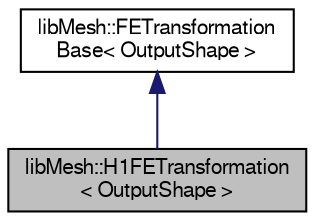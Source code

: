 digraph "libMesh::H1FETransformation&lt; OutputShape &gt;"
{
  edge [fontname="FreeSans",fontsize="10",labelfontname="FreeSans",labelfontsize="10"];
  node [fontname="FreeSans",fontsize="10",shape=record];
  Node1 [label="libMesh::H1FETransformation\l\< OutputShape \>",height=0.2,width=0.4,color="black", fillcolor="grey75", style="filled", fontcolor="black"];
  Node2 -> Node1 [dir="back",color="midnightblue",fontsize="10",style="solid",fontname="FreeSans"];
  Node2 [label="libMesh::FETransformation\lBase\< OutputShape \>",height=0.2,width=0.4,color="black", fillcolor="white", style="filled",URL="$classlibMesh_1_1FETransformationBase.html"];
}
